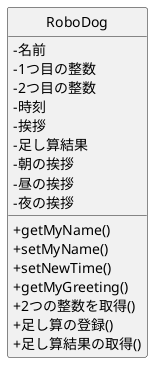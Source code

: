 @startuml RoboDogクラス図
skinparam classAttributeIconSize 0
hide circle

class RoboDog {
    -名前
    -1つ目の整数
    -2つ目の整数
    -時刻
    -挨拶
    -足し算結果
    -朝の挨拶
    -昼の挨拶
    -夜の挨拶

    +getMyName()
    +setMyName()
    +setNewTime()
    +getMyGreeting()
    +2つの整数を取得()
    +足し算の登録()
    +足し算結果の取得()

}
@enduml